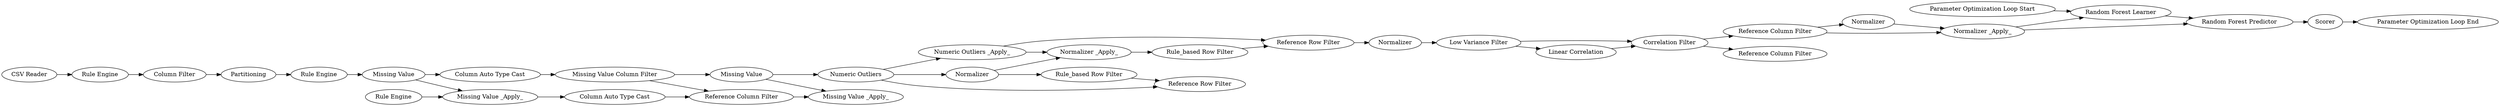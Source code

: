 digraph {
	"1848911764111112857_85" [label="Reference Column Filter"]
	"-2100596323917456231_24" [label=Partitioning]
	"-5284313914288781424_78" [label="Missing Value"]
	"7142638119934711829_63" [label="Random Forest Predictor"]
	"1848911764111112857_53" [label="Low Variance Filter"]
	"-2100596323917456231_26" [label="Column Filter"]
	"1848911764111112857_66" [label="Correlation Filter"]
	"1237406199689532427_780" [label="Numeric Outliers _Apply_"]
	"1237406199689532427_774" [label=Normalizer]
	"1237406199689532427_775" [label="Rule_based Row Filter"]
	"-5284313914288781424_80" [label="Column Auto Type Cast"]
	"1237406199689532427_66" [label="Numeric Outliers"]
	"7142638119934711829_76" [label="Random Forest Learner"]
	"7142638119934711829_65" [label="Parameter Optimization Loop End"]
	"-2100596323917456231_55" [label=Normalizer]
	"7142638119934711829_62" [label="Parameter Optimization Loop Start"]
	"-5284313914288781424_64" [label="Missing Value _Apply_"]
	"-5284313914288781424_72" [label="Reference Column Filter"]
	"-2100596323917456231_23" [label="Rule Engine"]
	"1848911764111112857_76" [label="Linear Correlation"]
	"7142638119934711829_75" [label=Scorer]
	"-5284313914288781424_82" [label="Missing Value"]
	"1237406199689532427_786" [label="Reference Row Filter"]
	"1848911764111112857_84" [label=Normalizer]
	"-2100596323917456231_56" [label="Normalizer _Apply_"]
	"1237406199689532427_778" [label="Normalizer _Apply_"]
	"-5284313914288781424_63" [label="Rule Engine"]
	"1237406199689532427_785" [label="Reference Row Filter"]
	"-5284313914288781424_83" [label="Column Auto Type Cast"]
	"-5284313914288781424_77" [label="Rule Engine"]
	"1848911764111112857_74" [label="Reference Column Filter"]
	"7142638119934711829_73" [label="CSV Reader"]
	"1237406199689532427_784" [label="Rule_based Row Filter"]
	"-5284313914288781424_81" [label="Missing Value Column Filter"]
	"-5284313914288781424_73" [label="Missing Value _Apply_"]
	"1848911764111112857_53" -> "1848911764111112857_76"
	"1237406199689532427_775" -> "1237406199689532427_785"
	"7142638119934711829_63" -> "7142638119934711829_75"
	"-5284313914288781424_78" -> "-5284313914288781424_80"
	"-5284313914288781424_81" -> "-5284313914288781424_82"
	"1237406199689532427_774" -> "1237406199689532427_775"
	"-2100596323917456231_56" -> "7142638119934711829_63"
	"1237406199689532427_774" -> "1237406199689532427_778"
	"1237406199689532427_784" -> "1237406199689532427_786"
	"1237406199689532427_780" -> "1237406199689532427_778"
	"-5284313914288781424_63" -> "-5284313914288781424_64"
	"-2100596323917456231_23" -> "-2100596323917456231_26"
	"7142638119934711829_62" -> "7142638119934711829_76"
	"1237406199689532427_66" -> "1237406199689532427_780"
	"-5284313914288781424_83" -> "-5284313914288781424_72"
	"1848911764111112857_76" -> "1848911764111112857_66"
	"1848911764111112857_84" -> "1848911764111112857_53"
	"1237406199689532427_778" -> "1237406199689532427_784"
	"-5284313914288781424_82" -> "-5284313914288781424_73"
	"-5284313914288781424_80" -> "-5284313914288781424_81"
	"1237406199689532427_786" -> "1848911764111112857_84"
	"1848911764111112857_85" -> "-2100596323917456231_56"
	"1237406199689532427_780" -> "1237406199689532427_786"
	"-2100596323917456231_56" -> "7142638119934711829_76"
	"7142638119934711829_76" -> "7142638119934711829_63"
	"-5284313914288781424_64" -> "-5284313914288781424_83"
	"-2100596323917456231_24" -> "-5284313914288781424_77"
	"7142638119934711829_75" -> "7142638119934711829_65"
	"-2100596323917456231_26" -> "-2100596323917456231_24"
	"-5284313914288781424_77" -> "-5284313914288781424_78"
	"-5284313914288781424_78" -> "-5284313914288781424_64"
	"-2100596323917456231_55" -> "-2100596323917456231_56"
	"1848911764111112857_53" -> "1848911764111112857_66"
	"-5284313914288781424_82" -> "1237406199689532427_66"
	"7142638119934711829_73" -> "-2100596323917456231_23"
	"1848911764111112857_85" -> "-2100596323917456231_55"
	"1237406199689532427_66" -> "1237406199689532427_774"
	"-5284313914288781424_81" -> "-5284313914288781424_72"
	"1237406199689532427_66" -> "1237406199689532427_785"
	"1848911764111112857_66" -> "1848911764111112857_85"
	"-5284313914288781424_72" -> "-5284313914288781424_73"
	"1848911764111112857_66" -> "1848911764111112857_74"
	rankdir=LR
}
